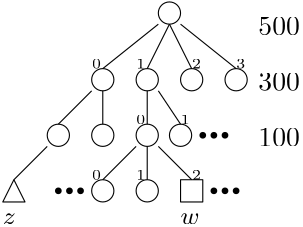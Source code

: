 <?xml version="1.0"?>
<!DOCTYPE ipe SYSTEM "ipe.dtd">
<ipe version="70206" creator="Ipe 7.2.7">
<info created="D:20200904183729" modified="D:20200907103408"/>
<ipestyle name="basic">
<symbol name="arrow/arc(spx)">
<path stroke="sym-stroke" fill="sym-stroke" pen="sym-pen">
0 0 m
-1 0.333 l
-1 -0.333 l
h
</path>
</symbol>
<symbol name="arrow/farc(spx)">
<path stroke="sym-stroke" fill="white" pen="sym-pen">
0 0 m
-1 0.333 l
-1 -0.333 l
h
</path>
</symbol>
<symbol name="arrow/ptarc(spx)">
<path stroke="sym-stroke" fill="sym-stroke" pen="sym-pen">
0 0 m
-1 0.333 l
-0.8 0 l
-1 -0.333 l
h
</path>
</symbol>
<symbol name="arrow/fptarc(spx)">
<path stroke="sym-stroke" fill="white" pen="sym-pen">
0 0 m
-1 0.333 l
-0.8 0 l
-1 -0.333 l
h
</path>
</symbol>
<symbol name="mark/circle(sx)" transformations="translations">
<path fill="sym-stroke">
0.6 0 0 0.6 0 0 e
0.4 0 0 0.4 0 0 e
</path>
</symbol>
<symbol name="mark/disk(sx)" transformations="translations">
<path fill="sym-stroke">
0.6 0 0 0.6 0 0 e
</path>
</symbol>
<symbol name="mark/fdisk(sfx)" transformations="translations">
<group>
<path fill="sym-fill">
0.5 0 0 0.5 0 0 e
</path>
<path fill="sym-stroke" fillrule="eofill">
0.6 0 0 0.6 0 0 e
0.4 0 0 0.4 0 0 e
</path>
</group>
</symbol>
<symbol name="mark/box(sx)" transformations="translations">
<path fill="sym-stroke" fillrule="eofill">
-0.6 -0.6 m
0.6 -0.6 l
0.6 0.6 l
-0.6 0.6 l
h
-0.4 -0.4 m
0.4 -0.4 l
0.4 0.4 l
-0.4 0.4 l
h
</path>
</symbol>
<symbol name="mark/square(sx)" transformations="translations">
<path fill="sym-stroke">
-0.6 -0.6 m
0.6 -0.6 l
0.6 0.6 l
-0.6 0.6 l
h
</path>
</symbol>
<symbol name="mark/fsquare(sfx)" transformations="translations">
<group>
<path fill="sym-fill">
-0.5 -0.5 m
0.5 -0.5 l
0.5 0.5 l
-0.5 0.5 l
h
</path>
<path fill="sym-stroke" fillrule="eofill">
-0.6 -0.6 m
0.6 -0.6 l
0.6 0.6 l
-0.6 0.6 l
h
-0.4 -0.4 m
0.4 -0.4 l
0.4 0.4 l
-0.4 0.4 l
h
</path>
</group>
</symbol>
<symbol name="mark/cross(sx)" transformations="translations">
<group>
<path fill="sym-stroke">
-0.43 -0.57 m
0.57 0.43 l
0.43 0.57 l
-0.57 -0.43 l
h
</path>
<path fill="sym-stroke">
-0.43 0.57 m
0.57 -0.43 l
0.43 -0.57 l
-0.57 0.43 l
h
</path>
</group>
</symbol>
<symbol name="arrow/fnormal(spx)">
<path stroke="sym-stroke" fill="white" pen="sym-pen">
0 0 m
-1 0.333 l
-1 -0.333 l
h
</path>
</symbol>
<symbol name="arrow/pointed(spx)">
<path stroke="sym-stroke" fill="sym-stroke" pen="sym-pen">
0 0 m
-1 0.333 l
-0.8 0 l
-1 -0.333 l
h
</path>
</symbol>
<symbol name="arrow/fpointed(spx)">
<path stroke="sym-stroke" fill="white" pen="sym-pen">
0 0 m
-1 0.333 l
-0.8 0 l
-1 -0.333 l
h
</path>
</symbol>
<symbol name="arrow/linear(spx)">
<path stroke="sym-stroke" pen="sym-pen">
-1 0.333 m
0 0 l
-1 -0.333 l
</path>
</symbol>
<symbol name="arrow/fdouble(spx)">
<path stroke="sym-stroke" fill="white" pen="sym-pen">
0 0 m
-1 0.333 l
-1 -0.333 l
h
-1 0 m
-2 0.333 l
-2 -0.333 l
h
</path>
</symbol>
<symbol name="arrow/double(spx)">
<path stroke="sym-stroke" fill="sym-stroke" pen="sym-pen">
0 0 m
-1 0.333 l
-1 -0.333 l
h
-1 0 m
-2 0.333 l
-2 -0.333 l
h
</path>
</symbol>
<pen name="heavier" value="0.8"/>
<pen name="fat" value="1.2"/>
<pen name="ultrafat" value="2"/>
<symbolsize name="large" value="5"/>
<symbolsize name="small" value="2"/>
<symbolsize name="tiny" value="1.1"/>
<arrowsize name="large" value="10"/>
<arrowsize name="small" value="5"/>
<arrowsize name="tiny" value="3"/>
<color name="red" value="1 0 0"/>
<color name="green" value="0 1 0"/>
<color name="blue" value="0 0 1"/>
<color name="yellow" value="1 1 0"/>
<color name="orange" value="1 0.647 0"/>
<color name="gold" value="1 0.843 0"/>
<color name="purple" value="0.627 0.125 0.941"/>
<color name="gray" value="0.745"/>
<color name="brown" value="0.647 0.165 0.165"/>
<color name="navy" value="0 0 0.502"/>
<color name="pink" value="1 0.753 0.796"/>
<color name="seagreen" value="0.18 0.545 0.341"/>
<color name="turquoise" value="0.251 0.878 0.816"/>
<color name="violet" value="0.933 0.51 0.933"/>
<color name="darkblue" value="0 0 0.545"/>
<color name="darkcyan" value="0 0.545 0.545"/>
<color name="darkgray" value="0.663"/>
<color name="darkgreen" value="0 0.392 0"/>
<color name="darkmagenta" value="0.545 0 0.545"/>
<color name="darkorange" value="1 0.549 0"/>
<color name="darkred" value="0.545 0 0"/>
<color name="lightblue" value="0.678 0.847 0.902"/>
<color name="lightcyan" value="0.878 1 1"/>
<color name="lightgray" value="0.827"/>
<color name="lightgreen" value="0.565 0.933 0.565"/>
<color name="lightyellow" value="1 1 0.878"/>
<dashstyle name="dashed" value="[4] 0"/>
<dashstyle name="dotted" value="[1 3] 0"/>
<dashstyle name="dash dotted" value="[4 2 1 2] 0"/>
<dashstyle name="dash dot dotted" value="[4 2 1 2 1 2] 0"/>
<textsize name="large" value="\large"/>
<textsize name="Large" value="\Large"/>
<textsize name="LARGE" value="\LARGE"/>
<textsize name="huge" value="\huge"/>
<textsize name="Huge" value="\Huge"/>
<textsize name="small" value="\small"/>
<textsize name="footnote" value="\footnotesize"/>
<textsize name="tiny" value="\tiny"/>
<textstyle name="center" begin="\begin{center}" end="\end{center}"/>
<textstyle name="itemize" begin="\begin{itemize}" end="\end{itemize}"/>
<textstyle name="item" begin="\begin{itemize}\item{}" end="\end{itemize}"/>
<gridsize name="4 pts" value="4"/>
<gridsize name="8 pts (~3 mm)" value="8"/>
<gridsize name="16 pts (~6 mm)" value="16"/>
<gridsize name="32 pts (~12 mm)" value="32"/>
<gridsize name="10 pts (~3.5 mm)" value="10"/>
<gridsize name="20 pts (~7 mm)" value="20"/>
<gridsize name="14 pts (~5 mm)" value="14"/>
<gridsize name="28 pts (~10 mm)" value="28"/>
<gridsize name="56 pts (~20 mm)" value="56"/>
<anglesize name="90 deg" value="90"/>
<anglesize name="60 deg" value="60"/>
<anglesize name="45 deg" value="45"/>
<anglesize name="30 deg" value="30"/>
<anglesize name="22.5 deg" value="22.5"/>
<opacity name="10%" value="0.1"/>
<opacity name="30%" value="0.3"/>
<opacity name="50%" value="0.5"/>
<opacity name="75%" value="0.75"/>
<tiling name="falling" angle="-60" step="4" width="1"/>
<tiling name="rising" angle="30" step="4" width="1"/>
</ipestyle>
<page>
<layer name="alpha"/>
<view layers="alpha" active="alpha"/>
<path layer="alpha" matrix="1 0 0 1 -8 0" stroke="black">
4 0 0 4 192 816 e
</path>
<path matrix="1 0 0 1 -32 -24" stroke="black">
4 0 0 4 192 816 e
</path>
<path matrix="1 0 0 1 -16 -24" stroke="black">
4 0 0 4 192 816 e
</path>
<path matrix="1 0 0 1 0 -24" stroke="black">
4 0 0 4 192 816 e
</path>
<path matrix="1 0 0 1 16 -24" stroke="black">
4 0 0 4 192 816 e
</path>
<path stroke="black">
160 796 m
180 812 l
</path>
<path stroke="black">
176 796 m
184 812 l
</path>
<path stroke="black">
192 796 m
184 812 l
</path>
<path stroke="black">
208 796 m
188 812 l
</path>
<path matrix="1 0 0 1 -48 -44" stroke="black">
4 0 0 4 192 816 e
</path>
<path matrix="1 0 0 1 -32 -44" stroke="black">
4 0 0 4 192 816 e
</path>
<path stroke="black">
160 776 m
160 788 l
</path>
<path stroke="black">
156 788 m
144 776 l
</path>
<path matrix="1 0 0 1 -16 -44" stroke="black">
4 0 0 4 192 816 e
</path>
<path matrix="1 0 0 1 -4 -44" stroke="black">
4 0 0 4 192 816 e
</path>
<path stroke="black">
176 788 m
176 776 l
</path>
<path stroke="black">
180 788 m
188 776 l
</path>
<use name="mark/disk(sx)" pos="196 772" size="small" stroke="black"/>
<use name="mark/disk(sx)" pos="200 772" size="small" stroke="black"/>
<use name="mark/disk(sx)" pos="204 772" size="small" stroke="black"/>
<path matrix="1 0 0 1 -32 -64" stroke="black">
4 0 0 4 192 816 e
</path>
<path matrix="1 0 0 1 -16 -64" stroke="black">
4 0 0 4 192 816 e
</path>
<path stroke="black">
172 768 m
160 756 l
</path>
<path stroke="black">
176 768 m
176 756 l
</path>
<path stroke="black">
180 768 m
192 756 l
</path>
<use matrix="1 0 0 1 4 -20" name="mark/disk(sx)" pos="196 772" size="small" stroke="black"/>
<use matrix="1 0 0 1 4 -20" name="mark/disk(sx)" pos="200 772" size="small" stroke="black"/>
<use matrix="1 0 0 1 4 -20" name="mark/disk(sx)" pos="204 772" size="small" stroke="black"/>
<use matrix="1 0 0 1 -52 -20" name="mark/disk(sx)" pos="196 772" size="small" stroke="black"/>
<use matrix="1 0 0 1 -52 -20" name="mark/disk(sx)" pos="200 772" size="small" stroke="black"/>
<use matrix="1 0 0 1 -52 -20" name="mark/disk(sx)" pos="204 772" size="small" stroke="black"/>
<text matrix="1 0 0 1 0 4" transformations="translations" pos="216 804" stroke="black" type="label" width="14.944" height="6.42" depth="0" valign="baseline">500</text>
<text matrix="1 0 0 1 0 -4" transformations="translations" pos="216 792" stroke="black" type="label" width="14.944" height="6.42" depth="0" valign="baseline">300</text>
<text matrix="1 0 0 1 0 -4" transformations="translations" pos="216 772" stroke="black" type="label" width="14.944" height="6.42" depth="0" valign="baseline">100</text>
<text transformations="translations" pos="156 796" stroke="black" type="label" width="3.39" height="3.21" depth="0" valign="baseline" size="tiny">0</text>
<text transformations="translations" pos="172 796" stroke="black" type="label" width="3.39" height="3.21" depth="0" valign="baseline" size="tiny">1</text>
<text matrix="1 0 0 1 4 0" transformations="translations" pos="188 796" stroke="black" type="label" width="3.39" height="3.21" depth="0" valign="baseline" size="tiny">2</text>
<text matrix="1 0 0 1 -4 0" transformations="translations" pos="212 796" stroke="black" type="label" width="3.39" height="3.21" depth="0" valign="baseline" size="tiny">3</text>
<text transformations="translations" pos="172 776" stroke="black" type="label" width="3.39" height="3.21" depth="0" valign="baseline" size="tiny">0</text>
<text transformations="translations" pos="188 776" stroke="black" type="label" width="3.39" height="3.21" depth="0" valign="baseline" size="tiny">1</text>
<text transformations="translations" pos="156 756" stroke="black" type="label" width="3.39" height="3.21" depth="0" valign="baseline" size="tiny">0</text>
<text transformations="translations" pos="172 756" stroke="black" type="label" width="3.39" height="3.21" depth="0" valign="baseline" size="tiny">1</text>
<text transformations="translations" pos="192 756" stroke="black" type="label" width="3.39" height="3.21" depth="0" valign="baseline" size="tiny">2</text>
<path stroke="black">
188 756 m
196 756 l
196 748 l
188 748 l
h
</path>
<text matrix="1 0 0 1 0 -4" transformations="translations" pos="188 744" stroke="black" type="label" width="6.846" height="3.861" depth="0" valign="baseline" size="small" style="math">w</text>
<path stroke="black">
124 748 m
132 748 l
128 756 l
h
</path>
<path stroke="black" fill="seagreen">
140 768 m
128 756 l
</path>
<text transformations="translations" pos="124 740" stroke="black" type="label" width="4.673" height="3.861" depth="0" valign="baseline" size="small" style="math">z</text>
</page>
</ipe>
